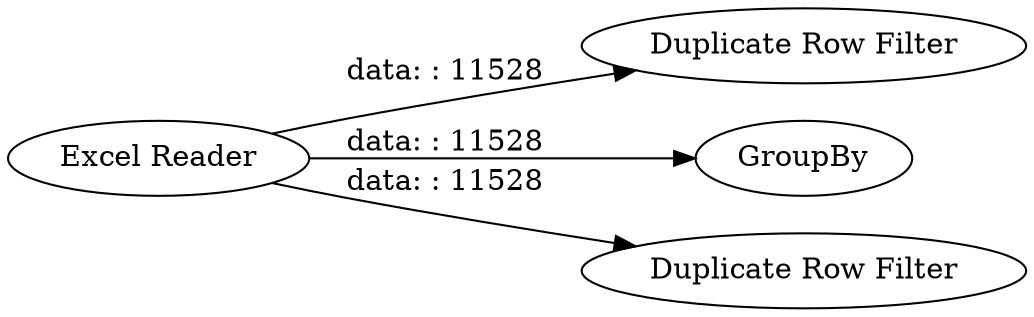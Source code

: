 digraph {
	"1897920627113998943_90" [label="Duplicate Row Filter"]
	"1897920627113998943_91" [label=GroupBy]
	"1897920627113998943_95" [label="Duplicate Row Filter"]
	"1897920627113998943_77" [label="Excel Reader"]
	"1897920627113998943_77" -> "1897920627113998943_95" [label="data: : 11528"]
	"1897920627113998943_77" -> "1897920627113998943_90" [label="data: : 11528"]
	"1897920627113998943_77" -> "1897920627113998943_91" [label="data: : 11528"]
	rankdir=LR
}
